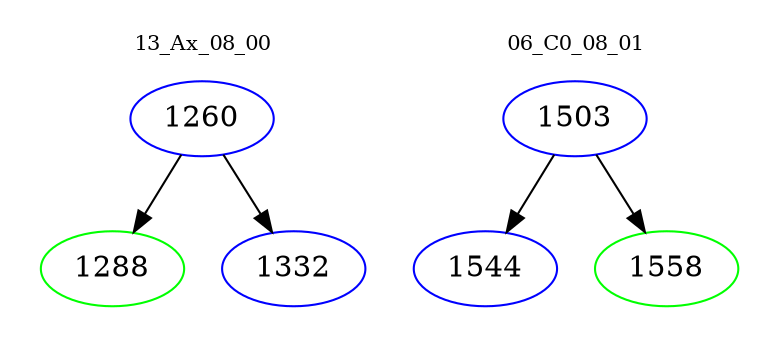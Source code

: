 digraph{
subgraph cluster_0 {
color = white
label = "13_Ax_08_00";
fontsize=10;
T0_1260 [label="1260", color="blue"]
T0_1260 -> T0_1288 [color="black"]
T0_1288 [label="1288", color="green"]
T0_1260 -> T0_1332 [color="black"]
T0_1332 [label="1332", color="blue"]
}
subgraph cluster_1 {
color = white
label = "06_C0_08_01";
fontsize=10;
T1_1503 [label="1503", color="blue"]
T1_1503 -> T1_1544 [color="black"]
T1_1544 [label="1544", color="blue"]
T1_1503 -> T1_1558 [color="black"]
T1_1558 [label="1558", color="green"]
}
}
